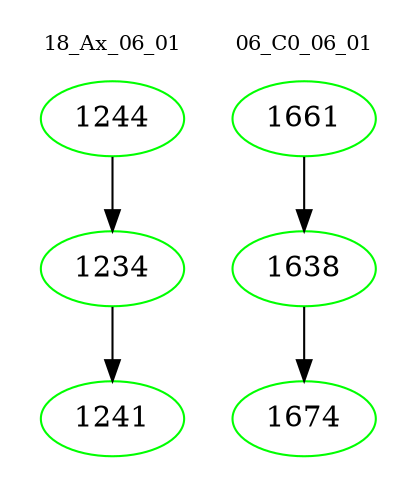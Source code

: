 digraph{
subgraph cluster_0 {
color = white
label = "18_Ax_06_01";
fontsize=10;
T0_1244 [label="1244", color="green"]
T0_1244 -> T0_1234 [color="black"]
T0_1234 [label="1234", color="green"]
T0_1234 -> T0_1241 [color="black"]
T0_1241 [label="1241", color="green"]
}
subgraph cluster_1 {
color = white
label = "06_C0_06_01";
fontsize=10;
T1_1661 [label="1661", color="green"]
T1_1661 -> T1_1638 [color="black"]
T1_1638 [label="1638", color="green"]
T1_1638 -> T1_1674 [color="black"]
T1_1674 [label="1674", color="green"]
}
}
